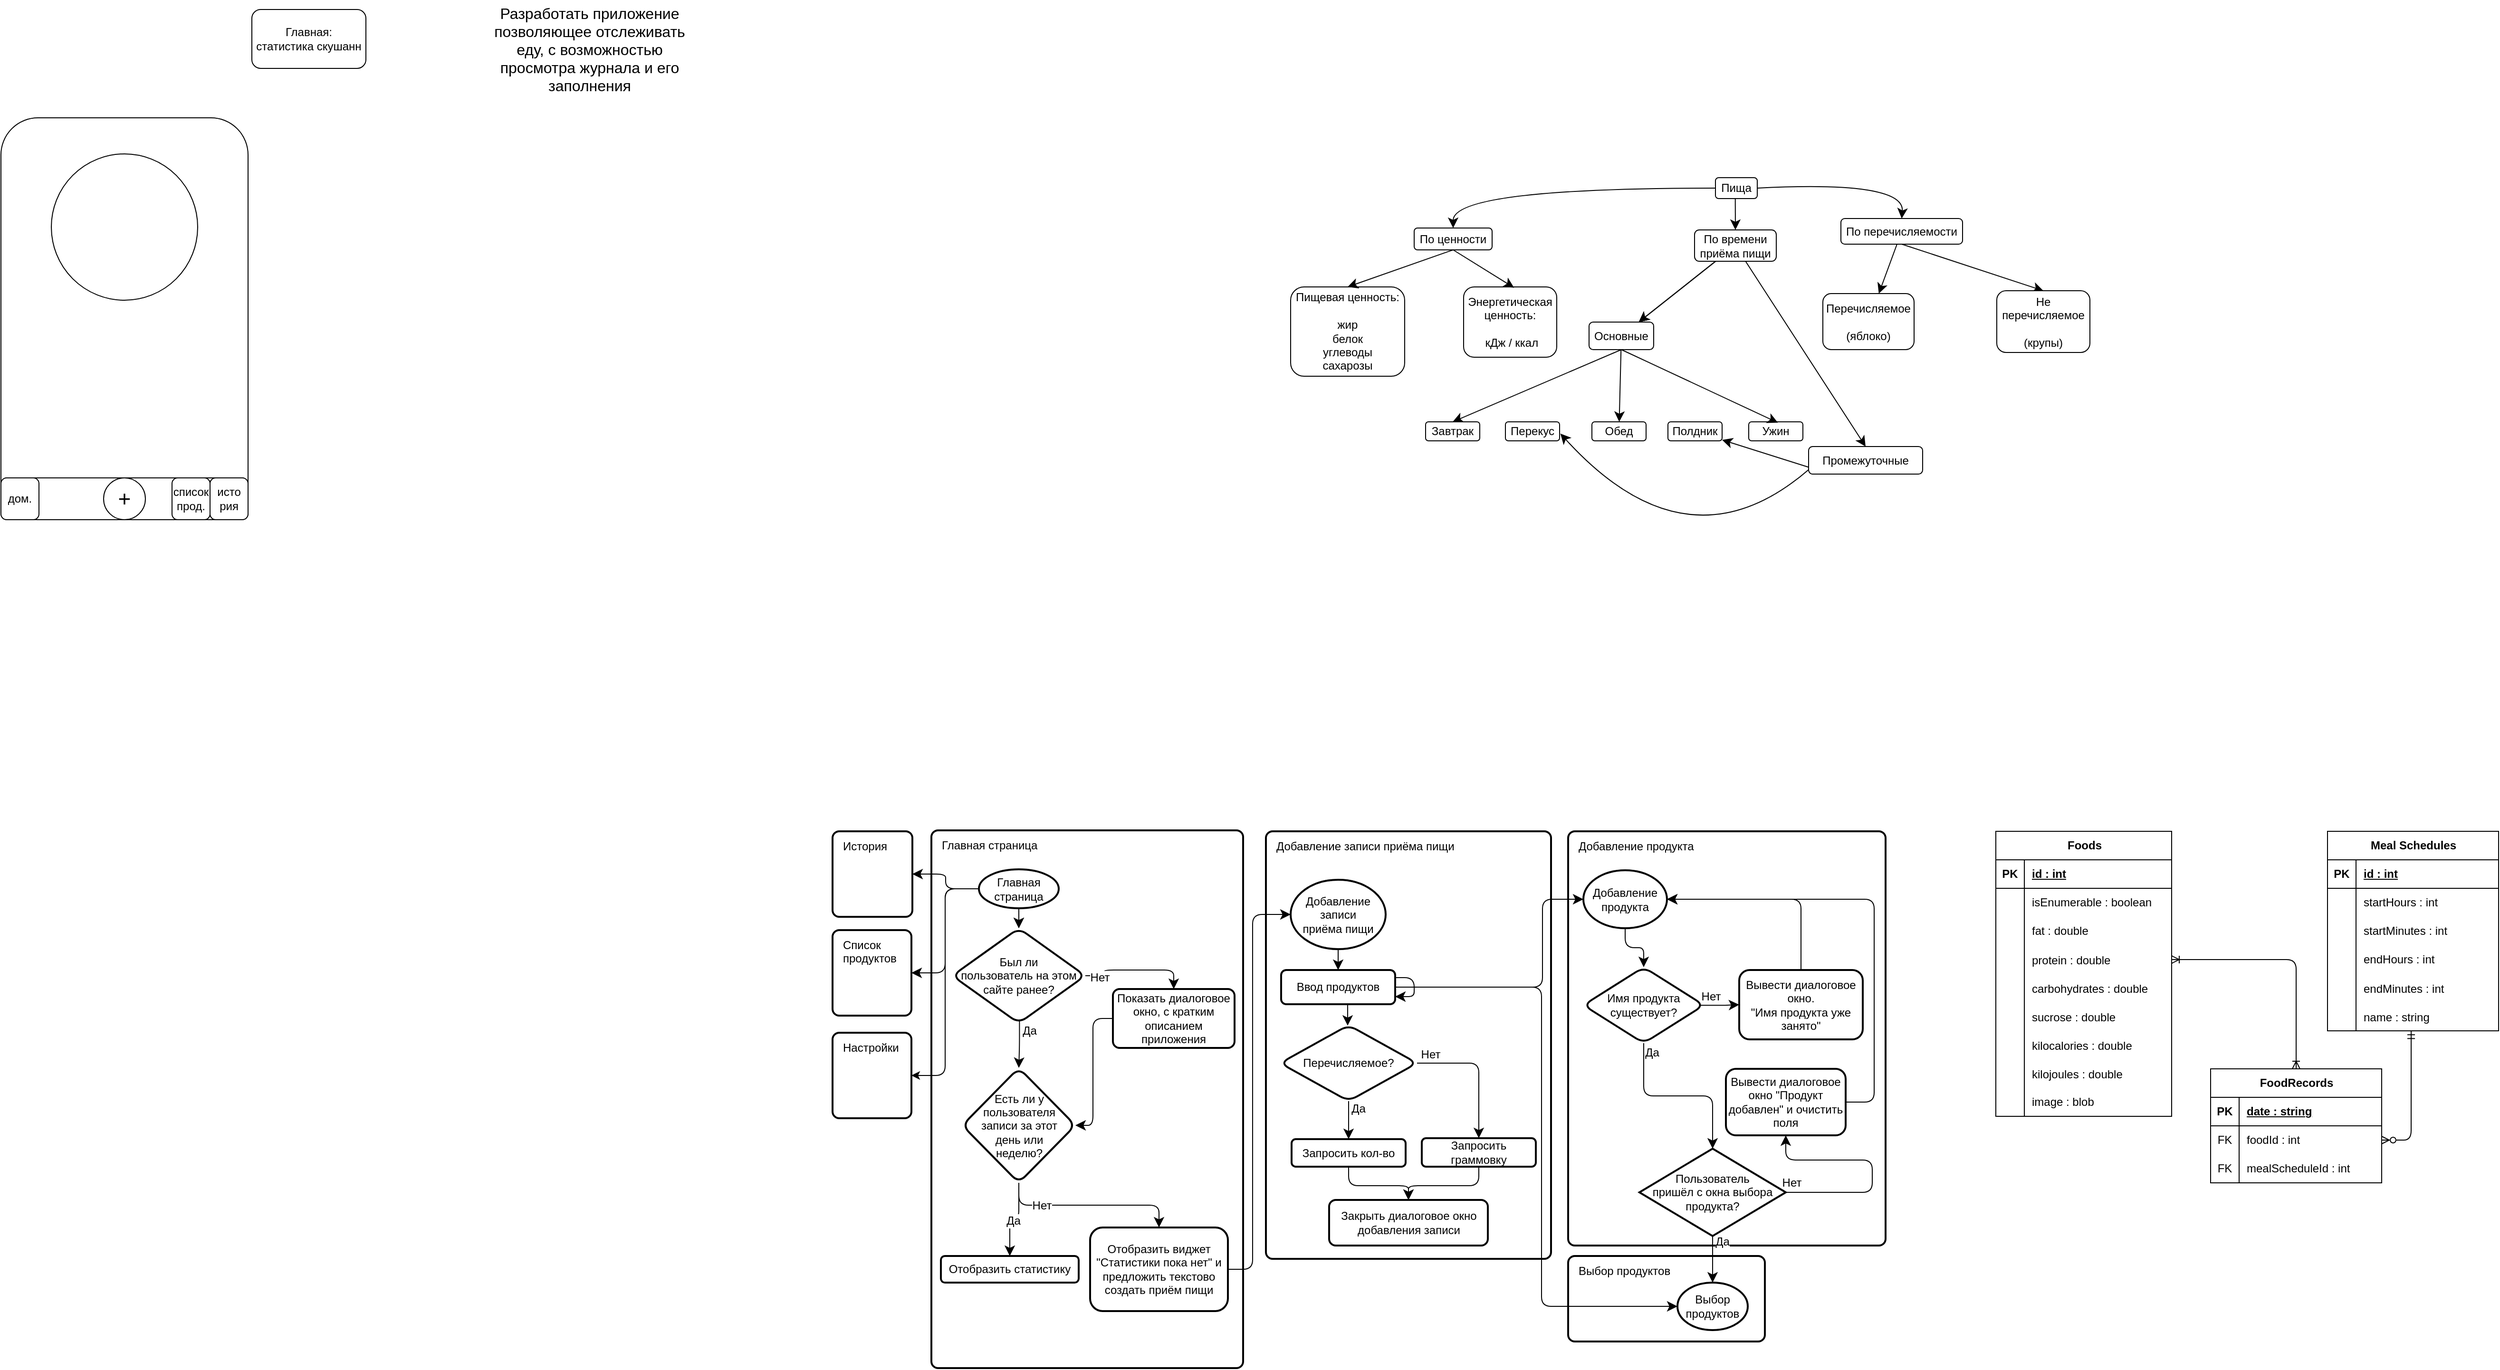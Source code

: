 <mxfile version="24.5.1" type="device">
  <diagram name="Page-1" id="PgZtx9AHH7VqVJ4ii6J1">
    <mxGraphModel dx="3247" dy="1354" grid="0" gridSize="10" guides="1" tooltips="1" connect="1" arrows="1" fold="1" page="0" pageScale="1" pageWidth="850" pageHeight="1100" math="0" shadow="0">
      <root>
        <mxCell id="0" />
        <mxCell id="1" parent="0" />
        <mxCell id="6uQcUVv21qF8iPBugZK0-111" value="Главная страница" style="rounded=1;whiteSpace=wrap;html=1;absoluteArcSize=1;arcSize=14;strokeWidth=2;align=left;verticalAlign=top;spacingTop=-7;spacing=11;" parent="1" vertex="1">
          <mxGeometry x="-366" y="821" width="328" height="566" as="geometry" />
        </mxCell>
        <mxCell id="6uQcUVv21qF8iPBugZK0-1" value="Главная:&lt;div&gt;статистика скушанн&lt;/div&gt;" style="rounded=1;whiteSpace=wrap;html=1;" parent="1" vertex="1">
          <mxGeometry x="-1081" y="-43" width="120" height="62" as="geometry" />
        </mxCell>
        <mxCell id="6uQcUVv21qF8iPBugZK0-2" value="Разработать приложение позволяющее отслеживать еду, с возможностью просмотра журнала и его заполнения" style="text;html=1;align=center;verticalAlign=middle;whiteSpace=wrap;rounded=1;fontSize=16;" parent="1" vertex="1">
          <mxGeometry x="-831" y="-53" width="211" height="104" as="geometry" />
        </mxCell>
        <mxCell id="6uQcUVv21qF8iPBugZK0-6" value="" style="rounded=1;whiteSpace=wrap;html=1;" parent="1" vertex="1">
          <mxGeometry x="-1345" y="71" width="260" height="423" as="geometry" />
        </mxCell>
        <mxCell id="6uQcUVv21qF8iPBugZK0-7" value="" style="ellipse;whiteSpace=wrap;html=1;aspect=fixed;rounded=1;" parent="1" vertex="1">
          <mxGeometry x="-1292" y="109" width="154" height="154" as="geometry" />
        </mxCell>
        <mxCell id="6uQcUVv21qF8iPBugZK0-9" value="" style="rounded=1;whiteSpace=wrap;html=1;" parent="1" vertex="1">
          <mxGeometry x="-1345" y="450" width="260" height="44" as="geometry" />
        </mxCell>
        <mxCell id="6uQcUVv21qF8iPBugZK0-10" value="исто&lt;div&gt;рия&lt;/div&gt;" style="rounded=1;whiteSpace=wrap;html=1;" parent="1" vertex="1">
          <mxGeometry x="-1125" y="450" width="40" height="44" as="geometry" />
        </mxCell>
        <mxCell id="6uQcUVv21qF8iPBugZK0-11" value="+" style="ellipse;whiteSpace=wrap;html=1;aspect=fixed;fontSize=23;rounded=1;" parent="1" vertex="1">
          <mxGeometry x="-1237" y="450" width="44" height="44" as="geometry" />
        </mxCell>
        <mxCell id="6uQcUVv21qF8iPBugZK0-12" value="дом." style="rounded=1;whiteSpace=wrap;html=1;" parent="1" vertex="1">
          <mxGeometry x="-1345" y="450" width="40" height="44" as="geometry" />
        </mxCell>
        <mxCell id="6uQcUVv21qF8iPBugZK0-13" value="список&lt;div&gt;прод.&lt;/div&gt;" style="rounded=1;whiteSpace=wrap;html=1;" parent="1" vertex="1">
          <mxGeometry x="-1165" y="450" width="40" height="44" as="geometry" />
        </mxCell>
        <mxCell id="6uQcUVv21qF8iPBugZK0-25" value="&lt;font style=&quot;font-size: 12px;&quot;&gt;Пищевая ценность:&lt;/font&gt;&lt;div&gt;&lt;font style=&quot;font-size: 12px;&quot;&gt;&lt;br&gt;&lt;/font&gt;&lt;div style=&quot;&quot;&gt;&lt;font style=&quot;font-size: 12px;&quot;&gt;жир&lt;/font&gt;&lt;/div&gt;&lt;div style=&quot;&quot;&gt;&lt;font style=&quot;font-size: 12px;&quot;&gt;белок&lt;/font&gt;&lt;/div&gt;&lt;div style=&quot;&quot;&gt;&lt;font style=&quot;font-size: 12px;&quot;&gt;углеводы&lt;/font&gt;&lt;/div&gt;&lt;div style=&quot;&quot;&gt;&lt;font style=&quot;font-size: 12px;&quot;&gt;сахарозы&lt;/font&gt;&lt;/div&gt;&lt;/div&gt;" style="rounded=1;whiteSpace=wrap;html=1;" parent="1" vertex="1">
          <mxGeometry x="12" y="249" width="120" height="94" as="geometry" />
        </mxCell>
        <mxCell id="6uQcUVv21qF8iPBugZK0-26" value="&lt;font style=&quot;font-size: 12px;&quot;&gt;Энергетическая ценность:&lt;/font&gt;&lt;div&gt;&lt;font style=&quot;font-size: 12px;&quot;&gt;&lt;br&gt;&lt;/font&gt;&lt;div style=&quot;&quot;&gt;&lt;font style=&quot;font-size: 12px;&quot;&gt;&amp;nbsp;кДж / ккал&lt;/font&gt;&lt;/div&gt;&lt;/div&gt;" style="rounded=1;whiteSpace=wrap;html=1;" parent="1" vertex="1">
          <mxGeometry x="194" y="249" width="98" height="74" as="geometry" />
        </mxCell>
        <mxCell id="6uQcUVv21qF8iPBugZK0-28" style="edgeStyle=none;curved=1;rounded=1;orthogonalLoop=1;jettySize=auto;html=1;exitX=0.5;exitY=1;exitDx=0;exitDy=0;entryX=0.5;entryY=0;entryDx=0;entryDy=0;fontSize=12;startSize=8;endSize=8;" parent="1" source="6uQcUVv21qF8iPBugZK0-27" target="6uQcUVv21qF8iPBugZK0-25" edge="1">
          <mxGeometry relative="1" as="geometry" />
        </mxCell>
        <mxCell id="6uQcUVv21qF8iPBugZK0-27" value="По ценности" style="rounded=1;whiteSpace=wrap;html=1;" parent="1" vertex="1">
          <mxGeometry x="142" y="187" width="82" height="23" as="geometry" />
        </mxCell>
        <mxCell id="6uQcUVv21qF8iPBugZK0-29" style="edgeStyle=none;curved=1;rounded=1;orthogonalLoop=1;jettySize=auto;html=1;exitX=0.5;exitY=1;exitDx=0;exitDy=0;entryX=0.542;entryY=0.012;entryDx=0;entryDy=0;entryPerimeter=0;fontSize=12;startSize=8;endSize=8;" parent="1" source="6uQcUVv21qF8iPBugZK0-27" target="6uQcUVv21qF8iPBugZK0-26" edge="1">
          <mxGeometry relative="1" as="geometry" />
        </mxCell>
        <mxCell id="6uQcUVv21qF8iPBugZK0-31" style="edgeStyle=none;curved=1;rounded=1;orthogonalLoop=1;jettySize=auto;html=1;exitX=0;exitY=0.5;exitDx=0;exitDy=0;entryX=0.5;entryY=0;entryDx=0;entryDy=0;fontSize=12;startSize=8;endSize=8;" parent="1" source="6uQcUVv21qF8iPBugZK0-30" target="6uQcUVv21qF8iPBugZK0-27" edge="1">
          <mxGeometry relative="1" as="geometry">
            <Array as="points">
              <mxPoint x="183" y="145" />
            </Array>
          </mxGeometry>
        </mxCell>
        <mxCell id="6uQcUVv21qF8iPBugZK0-34" style="edgeStyle=none;curved=1;rounded=1;orthogonalLoop=1;jettySize=auto;html=1;exitX=0.474;exitY=0.967;exitDx=0;exitDy=0;entryX=0.5;entryY=0;entryDx=0;entryDy=0;fontSize=12;startSize=8;endSize=8;exitPerimeter=0;" parent="1" source="6uQcUVv21qF8iPBugZK0-30" target="6uQcUVv21qF8iPBugZK0-33" edge="1">
          <mxGeometry relative="1" as="geometry" />
        </mxCell>
        <mxCell id="6uQcUVv21qF8iPBugZK0-68" style="edgeStyle=none;curved=1;rounded=1;orthogonalLoop=1;jettySize=auto;html=1;exitX=1;exitY=0.5;exitDx=0;exitDy=0;fontSize=12;startSize=8;endSize=8;entryX=0.5;entryY=0;entryDx=0;entryDy=0;" parent="1" source="6uQcUVv21qF8iPBugZK0-30" target="6uQcUVv21qF8iPBugZK0-69" edge="1">
          <mxGeometry relative="1" as="geometry">
            <mxPoint x="821" y="215" as="targetPoint" />
            <Array as="points">
              <mxPoint x="658" y="137" />
            </Array>
          </mxGeometry>
        </mxCell>
        <mxCell id="6uQcUVv21qF8iPBugZK0-30" value="Пища" style="rounded=1;whiteSpace=wrap;html=1;" parent="1" vertex="1">
          <mxGeometry x="459" y="134" width="44" height="22" as="geometry" />
        </mxCell>
        <mxCell id="6uQcUVv21qF8iPBugZK0-45" value="" style="edgeStyle=none;curved=1;rounded=1;orthogonalLoop=1;jettySize=auto;html=1;fontSize=12;startSize=8;endSize=8;" parent="1" source="6uQcUVv21qF8iPBugZK0-33" target="6uQcUVv21qF8iPBugZK0-44" edge="1">
          <mxGeometry relative="1" as="geometry" />
        </mxCell>
        <mxCell id="6uQcUVv21qF8iPBugZK0-46" value="" style="edgeStyle=none;curved=1;rounded=1;orthogonalLoop=1;jettySize=auto;html=1;fontSize=12;startSize=8;endSize=8;" parent="1" source="6uQcUVv21qF8iPBugZK0-33" target="6uQcUVv21qF8iPBugZK0-44" edge="1">
          <mxGeometry relative="1" as="geometry" />
        </mxCell>
        <mxCell id="6uQcUVv21qF8iPBugZK0-47" value="" style="edgeStyle=none;curved=1;rounded=1;orthogonalLoop=1;jettySize=auto;html=1;fontSize=12;startSize=8;endSize=8;" parent="1" source="6uQcUVv21qF8iPBugZK0-33" target="6uQcUVv21qF8iPBugZK0-44" edge="1">
          <mxGeometry relative="1" as="geometry" />
        </mxCell>
        <mxCell id="6uQcUVv21qF8iPBugZK0-49" value="" style="edgeStyle=none;curved=1;rounded=1;orthogonalLoop=1;jettySize=auto;html=1;fontSize=12;startSize=8;endSize=8;entryX=0.5;entryY=0;entryDx=0;entryDy=0;" parent="1" source="6uQcUVv21qF8iPBugZK0-33" target="6uQcUVv21qF8iPBugZK0-48" edge="1">
          <mxGeometry relative="1" as="geometry" />
        </mxCell>
        <mxCell id="6uQcUVv21qF8iPBugZK0-33" value="По времени приёма пищи" style="rounded=1;whiteSpace=wrap;html=1;" parent="1" vertex="1">
          <mxGeometry x="437" y="189" width="86" height="33" as="geometry" />
        </mxCell>
        <mxCell id="6uQcUVv21qF8iPBugZK0-53" style="edgeStyle=none;curved=1;rounded=1;orthogonalLoop=1;jettySize=auto;html=1;exitX=0.5;exitY=1;exitDx=0;exitDy=0;entryX=0.5;entryY=0;entryDx=0;entryDy=0;fontSize=12;startSize=8;endSize=8;" parent="1" source="6uQcUVv21qF8iPBugZK0-44" target="6uQcUVv21qF8iPBugZK0-50" edge="1">
          <mxGeometry relative="1" as="geometry" />
        </mxCell>
        <mxCell id="6uQcUVv21qF8iPBugZK0-54" style="edgeStyle=none;curved=1;rounded=1;orthogonalLoop=1;jettySize=auto;html=1;fontSize=12;startSize=8;endSize=8;" parent="1" source="6uQcUVv21qF8iPBugZK0-44" target="6uQcUVv21qF8iPBugZK0-51" edge="1">
          <mxGeometry relative="1" as="geometry" />
        </mxCell>
        <mxCell id="6uQcUVv21qF8iPBugZK0-44" value="Основные" style="rounded=1;whiteSpace=wrap;html=1;" parent="1" vertex="1">
          <mxGeometry x="326" y="286" width="68" height="29" as="geometry" />
        </mxCell>
        <mxCell id="6uQcUVv21qF8iPBugZK0-64" style="edgeStyle=none;curved=1;rounded=1;orthogonalLoop=1;jettySize=auto;html=1;exitX=0;exitY=0.75;exitDx=0;exitDy=0;fontSize=12;startSize=8;endSize=8;" parent="1" source="6uQcUVv21qF8iPBugZK0-48" target="6uQcUVv21qF8iPBugZK0-62" edge="1">
          <mxGeometry relative="1" as="geometry" />
        </mxCell>
        <mxCell id="6uQcUVv21qF8iPBugZK0-48" value="Промежуточные" style="rounded=1;whiteSpace=wrap;html=1;" parent="1" vertex="1">
          <mxGeometry x="557" y="417" width="120" height="29" as="geometry" />
        </mxCell>
        <mxCell id="6uQcUVv21qF8iPBugZK0-50" value="Завтрак" style="rounded=1;whiteSpace=wrap;html=1;" parent="1" vertex="1">
          <mxGeometry x="154" y="391" width="57" height="20" as="geometry" />
        </mxCell>
        <mxCell id="6uQcUVv21qF8iPBugZK0-51" value="Обед" style="rounded=1;whiteSpace=wrap;html=1;" parent="1" vertex="1">
          <mxGeometry x="329" y="391" width="57" height="20" as="geometry" />
        </mxCell>
        <mxCell id="6uQcUVv21qF8iPBugZK0-52" value="Ужин" style="rounded=1;whiteSpace=wrap;html=1;" parent="1" vertex="1">
          <mxGeometry x="494" y="391" width="57" height="20" as="geometry" />
        </mxCell>
        <mxCell id="6uQcUVv21qF8iPBugZK0-56" style="edgeStyle=none;curved=1;rounded=1;orthogonalLoop=1;jettySize=auto;html=1;exitX=0.5;exitY=1;exitDx=0;exitDy=0;entryX=0.538;entryY=0.045;entryDx=0;entryDy=0;entryPerimeter=0;fontSize=12;startSize=8;endSize=8;" parent="1" source="6uQcUVv21qF8iPBugZK0-44" target="6uQcUVv21qF8iPBugZK0-52" edge="1">
          <mxGeometry relative="1" as="geometry" />
        </mxCell>
        <mxCell id="6uQcUVv21qF8iPBugZK0-62" value="Полдник" style="rounded=1;whiteSpace=wrap;html=1;" parent="1" vertex="1">
          <mxGeometry x="409" y="391" width="57" height="20" as="geometry" />
        </mxCell>
        <mxCell id="6uQcUVv21qF8iPBugZK0-65" value="Перекус" style="rounded=1;whiteSpace=wrap;html=1;" parent="1" vertex="1">
          <mxGeometry x="238" y="391" width="57" height="20" as="geometry" />
        </mxCell>
        <mxCell id="6uQcUVv21qF8iPBugZK0-66" value="" style="endArrow=classic;html=1;rounded=1;fontSize=12;startSize=8;endSize=8;curved=1;exitX=-0.001;exitY=0.843;exitDx=0;exitDy=0;exitPerimeter=0;entryX=1.015;entryY=0.619;entryDx=0;entryDy=0;entryPerimeter=0;" parent="1" source="6uQcUVv21qF8iPBugZK0-48" target="6uQcUVv21qF8iPBugZK0-65" edge="1">
          <mxGeometry width="50" height="50" relative="1" as="geometry">
            <mxPoint x="517" y="759" as="sourcePoint" />
            <mxPoint x="567" y="709" as="targetPoint" />
            <Array as="points">
              <mxPoint x="430" y="551" />
            </Array>
          </mxGeometry>
        </mxCell>
        <mxCell id="6uQcUVv21qF8iPBugZK0-72" value="" style="edgeStyle=none;curved=1;rounded=1;orthogonalLoop=1;jettySize=auto;html=1;fontSize=12;startSize=8;endSize=8;" parent="1" source="6uQcUVv21qF8iPBugZK0-69" target="6uQcUVv21qF8iPBugZK0-71" edge="1">
          <mxGeometry relative="1" as="geometry" />
        </mxCell>
        <mxCell id="6uQcUVv21qF8iPBugZK0-74" style="edgeStyle=none;curved=1;rounded=1;orthogonalLoop=1;jettySize=auto;html=1;exitX=0.5;exitY=1;exitDx=0;exitDy=0;entryX=0.5;entryY=0;entryDx=0;entryDy=0;fontSize=12;startSize=8;endSize=8;" parent="1" source="6uQcUVv21qF8iPBugZK0-69" target="6uQcUVv21qF8iPBugZK0-73" edge="1">
          <mxGeometry relative="1" as="geometry" />
        </mxCell>
        <mxCell id="6uQcUVv21qF8iPBugZK0-69" value="По перечисляемости" style="rounded=1;whiteSpace=wrap;html=1;" parent="1" vertex="1">
          <mxGeometry x="591" y="177" width="128" height="27" as="geometry" />
        </mxCell>
        <mxCell id="6uQcUVv21qF8iPBugZK0-71" value="Перечисляемое&lt;br&gt;&lt;br&gt;(яблоко)" style="rounded=1;whiteSpace=wrap;html=1;" parent="1" vertex="1">
          <mxGeometry x="572" y="256" width="96" height="59" as="geometry" />
        </mxCell>
        <mxCell id="6uQcUVv21qF8iPBugZK0-73" value="Не перечисляемое&lt;br&gt;&lt;br&gt;(крупы)" style="rounded=1;whiteSpace=wrap;html=1;" parent="1" vertex="1">
          <mxGeometry x="755" y="253" width="98" height="65" as="geometry" />
        </mxCell>
        <mxCell id="6uQcUVv21qF8iPBugZK0-114" value="" style="edgeStyle=none;curved=1;rounded=1;orthogonalLoop=1;jettySize=auto;html=1;fontSize=12;startSize=8;endSize=8;" parent="1" source="6uQcUVv21qF8iPBugZK0-110" target="6uQcUVv21qF8iPBugZK0-113" edge="1">
          <mxGeometry relative="1" as="geometry" />
        </mxCell>
        <mxCell id="6uQcUVv21qF8iPBugZK0-115" value="" style="edgeStyle=none;curved=1;rounded=1;orthogonalLoop=1;jettySize=auto;html=1;fontSize=12;startSize=8;endSize=8;" parent="1" source="6uQcUVv21qF8iPBugZK0-110" target="6uQcUVv21qF8iPBugZK0-113" edge="1">
          <mxGeometry relative="1" as="geometry" />
        </mxCell>
        <mxCell id="6uQcUVv21qF8iPBugZK0-208" style="edgeStyle=orthogonalEdgeStyle;rounded=1;orthogonalLoop=1;jettySize=auto;html=1;strokeColor=default;align=center;verticalAlign=middle;fontFamily=Helvetica;fontSize=12;fontColor=default;labelBackgroundColor=default;startSize=8;endArrow=classic;endSize=8;" parent="1" source="6uQcUVv21qF8iPBugZK0-110" target="6uQcUVv21qF8iPBugZK0-207" edge="1">
          <mxGeometry relative="1" as="geometry" />
        </mxCell>
        <mxCell id="6uQcUVv21qF8iPBugZK0-209" style="edgeStyle=orthogonalEdgeStyle;rounded=1;orthogonalLoop=1;jettySize=auto;html=1;entryX=1;entryY=0.5;entryDx=0;entryDy=0;strokeColor=default;align=center;verticalAlign=middle;fontFamily=Helvetica;fontSize=12;fontColor=default;labelBackgroundColor=default;startSize=8;endArrow=classic;endSize=8;" parent="1" source="6uQcUVv21qF8iPBugZK0-110" target="6uQcUVv21qF8iPBugZK0-206" edge="1">
          <mxGeometry relative="1" as="geometry" />
        </mxCell>
        <mxCell id="gYlfex4-lGwqcM3bdDoX-84" style="edgeStyle=orthogonalEdgeStyle;rounded=1;orthogonalLoop=1;jettySize=auto;html=1;exitX=0;exitY=0.5;exitDx=0;exitDy=0;exitPerimeter=0;entryX=1;entryY=0.5;entryDx=0;entryDy=0;strokeColor=default;align=center;verticalAlign=middle;fontFamily=Helvetica;fontSize=11;fontColor=default;labelBackgroundColor=default;endArrow=classic;" edge="1" parent="1" source="6uQcUVv21qF8iPBugZK0-110" target="gYlfex4-lGwqcM3bdDoX-83">
          <mxGeometry relative="1" as="geometry" />
        </mxCell>
        <mxCell id="6uQcUVv21qF8iPBugZK0-110" value="Главная страница" style="strokeWidth=2;html=1;shape=mxgraph.flowchart.start_1;whiteSpace=wrap;rounded=1;" parent="1" vertex="1">
          <mxGeometry x="-316" y="862" width="84" height="41" as="geometry" />
        </mxCell>
        <mxCell id="6uQcUVv21qF8iPBugZK0-118" style="edgeStyle=orthogonalEdgeStyle;rounded=1;orthogonalLoop=1;jettySize=auto;html=1;fontSize=12;startSize=8;endSize=8;elbow=vertical;entryX=0.5;entryY=0;entryDx=0;entryDy=0;curved=0;" parent="1" source="6uQcUVv21qF8iPBugZK0-113" target="6uQcUVv21qF8iPBugZK0-117" edge="1">
          <mxGeometry relative="1" as="geometry" />
        </mxCell>
        <mxCell id="6uQcUVv21qF8iPBugZK0-120" value="Нет" style="edgeLabel;html=1;align=center;verticalAlign=middle;resizable=0;points=[];fontSize=12;rounded=1;" parent="6uQcUVv21qF8iPBugZK0-118" vertex="1" connectable="0">
          <mxGeometry x="-0.164" y="2" relative="1" as="geometry">
            <mxPoint x="-29" y="10" as="offset" />
          </mxGeometry>
        </mxCell>
        <mxCell id="6uQcUVv21qF8iPBugZK0-113" value="Был ли&lt;div&gt;пользователь на этом сайте ранее?&lt;/div&gt;" style="rhombus;whiteSpace=wrap;html=1;strokeWidth=2;rounded=1;" parent="1" vertex="1">
          <mxGeometry x="-344" y="924" width="140" height="100" as="geometry" />
        </mxCell>
        <mxCell id="6uQcUVv21qF8iPBugZK0-117" value="Показать диалоговое окно, с кратким описанием приложения" style="rounded=1;whiteSpace=wrap;html=1;absoluteArcSize=1;arcSize=14;strokeWidth=2;" parent="1" vertex="1">
          <mxGeometry x="-175" y="988" width="128" height="62" as="geometry" />
        </mxCell>
        <mxCell id="6uQcUVv21qF8iPBugZK0-122" style="edgeStyle=orthogonalEdgeStyle;rounded=1;orthogonalLoop=1;jettySize=auto;html=1;entryX=0.5;entryY=0;entryDx=0;entryDy=0;fontSize=12;startSize=8;endSize=8;curved=0;exitX=0.505;exitY=0.963;exitDx=0;exitDy=0;exitPerimeter=0;" parent="1" source="6uQcUVv21qF8iPBugZK0-113" target="6uQcUVv21qF8iPBugZK0-135" edge="1">
          <mxGeometry relative="1" as="geometry">
            <mxPoint x="-267.002" y="992.004" as="sourcePoint" />
            <mxPoint x="-263.51" y="1061.76" as="targetPoint" />
          </mxGeometry>
        </mxCell>
        <mxCell id="6uQcUVv21qF8iPBugZK0-123" value="Да" style="edgeLabel;html=1;align=center;verticalAlign=middle;resizable=0;points=[];fontSize=12;rounded=1;" parent="6uQcUVv21qF8iPBugZK0-122" vertex="1" connectable="0">
          <mxGeometry x="0.23" y="-2" relative="1" as="geometry">
            <mxPoint x="13" y="-19" as="offset" />
          </mxGeometry>
        </mxCell>
        <mxCell id="6uQcUVv21qF8iPBugZK0-129" style="edgeStyle=orthogonalEdgeStyle;rounded=1;orthogonalLoop=1;jettySize=auto;html=1;entryX=1;entryY=0.5;entryDx=0;entryDy=0;fontSize=12;startSize=8;endSize=8;" parent="1" source="6uQcUVv21qF8iPBugZK0-117" target="6uQcUVv21qF8iPBugZK0-135" edge="1">
          <mxGeometry relative="1" as="geometry">
            <Array as="points">
              <mxPoint x="-196" y="1019" />
              <mxPoint x="-196" y="1132" />
            </Array>
          </mxGeometry>
        </mxCell>
        <mxCell id="6uQcUVv21qF8iPBugZK0-138" style="edgeStyle=orthogonalEdgeStyle;rounded=1;orthogonalLoop=1;jettySize=auto;html=1;exitX=0.5;exitY=1;exitDx=0;exitDy=0;strokeColor=default;align=center;verticalAlign=middle;fontFamily=Helvetica;fontSize=12;fontColor=default;labelBackgroundColor=default;startSize=8;endArrow=classic;endSize=8;" parent="1" source="6uQcUVv21qF8iPBugZK0-135" target="6uQcUVv21qF8iPBugZK0-137" edge="1">
          <mxGeometry relative="1" as="geometry" />
        </mxCell>
        <mxCell id="6uQcUVv21qF8iPBugZK0-141" value="Нет" style="edgeLabel;html=1;align=center;verticalAlign=middle;resizable=0;points=[];fontSize=12;rounded=1;strokeColor=default;strokeWidth=2;fontFamily=Helvetica;fontColor=default;fillColor=default;" parent="6uQcUVv21qF8iPBugZK0-138" vertex="1" connectable="0">
          <mxGeometry x="-0.539" relative="1" as="geometry">
            <mxPoint x="2" as="offset" />
          </mxGeometry>
        </mxCell>
        <mxCell id="6uQcUVv21qF8iPBugZK0-140" style="edgeStyle=orthogonalEdgeStyle;rounded=1;orthogonalLoop=1;jettySize=auto;html=1;entryX=0.5;entryY=0;entryDx=0;entryDy=0;strokeColor=default;align=center;verticalAlign=middle;fontFamily=Helvetica;fontSize=12;fontColor=default;labelBackgroundColor=default;startSize=8;endArrow=classic;endSize=8;" parent="1" source="6uQcUVv21qF8iPBugZK0-135" target="6uQcUVv21qF8iPBugZK0-139" edge="1">
          <mxGeometry relative="1" as="geometry" />
        </mxCell>
        <mxCell id="6uQcUVv21qF8iPBugZK0-142" value="Да" style="edgeLabel;html=1;align=center;verticalAlign=middle;resizable=0;points=[];fontSize=12;rounded=1;strokeColor=default;strokeWidth=2;fontFamily=Helvetica;fontColor=default;fillColor=default;" parent="6uQcUVv21qF8iPBugZK0-140" vertex="1" connectable="0">
          <mxGeometry x="0.046" y="1" relative="1" as="geometry">
            <mxPoint as="offset" />
          </mxGeometry>
        </mxCell>
        <mxCell id="6uQcUVv21qF8iPBugZK0-135" value="Есть ли у&lt;div&gt;пользователя&lt;/div&gt;&lt;div&gt;записи&amp;nbsp;&lt;span style=&quot;background-color: initial;&quot;&gt;за этот&lt;/span&gt;&lt;/div&gt;&lt;div&gt;&lt;span style=&quot;background-color: initial;&quot;&gt;день&amp;nbsp;&lt;/span&gt;&lt;span style=&quot;background-color: initial;&quot;&gt;или&lt;/span&gt;&lt;/div&gt;&lt;div&gt;&lt;span style=&quot;background-color: initial;&quot;&gt;неделю?&lt;/span&gt;&lt;/div&gt;" style="rhombus;whiteSpace=wrap;html=1;strokeWidth=2;rounded=1;" parent="1" vertex="1">
          <mxGeometry x="-333.5" y="1071" width="119" height="121" as="geometry" />
        </mxCell>
        <mxCell id="6uQcUVv21qF8iPBugZK0-137" value="Отобразить виджет&lt;br&gt;&quot;Статистики пока нет&quot; и предложить текстово создать приём пищи" style="rounded=1;whiteSpace=wrap;html=1;strokeColor=default;strokeWidth=2;align=center;verticalAlign=middle;fontFamily=Helvetica;fontSize=12;fontColor=default;fillColor=default;" parent="1" vertex="1">
          <mxGeometry x="-199" y="1239" width="145" height="88" as="geometry" />
        </mxCell>
        <mxCell id="6uQcUVv21qF8iPBugZK0-139" value="Отобразить статистику" style="rounded=1;whiteSpace=wrap;html=1;strokeColor=default;strokeWidth=2;align=center;verticalAlign=middle;fontFamily=Helvetica;fontSize=12;fontColor=default;fillColor=default;" parent="1" vertex="1">
          <mxGeometry x="-356" y="1269" width="145" height="28" as="geometry" />
        </mxCell>
        <mxCell id="6uQcUVv21qF8iPBugZK0-143" value="Добавление записи приёма пищи" style="rounded=1;whiteSpace=wrap;html=1;absoluteArcSize=1;arcSize=14;strokeWidth=2;strokeColor=default;align=left;verticalAlign=top;fontFamily=Helvetica;fontSize=12;fontColor=default;fillColor=default;spacingTop=-7;spacing=11;" parent="1" vertex="1">
          <mxGeometry x="-14" y="822" width="300" height="450" as="geometry" />
        </mxCell>
        <mxCell id="6uQcUVv21qF8iPBugZK0-151" value="" style="edgeStyle=orthogonalEdgeStyle;rounded=1;orthogonalLoop=1;jettySize=auto;html=1;strokeColor=default;align=center;verticalAlign=middle;fontFamily=Helvetica;fontSize=12;fontColor=default;labelBackgroundColor=default;startSize=8;endArrow=classic;endSize=8;" parent="1" source="6uQcUVv21qF8iPBugZK0-145" target="6uQcUVv21qF8iPBugZK0-150" edge="1">
          <mxGeometry relative="1" as="geometry" />
        </mxCell>
        <mxCell id="6uQcUVv21qF8iPBugZK0-145" value="Добавление записи&lt;div&gt;приёма пищи&lt;/div&gt;" style="strokeWidth=2;html=1;shape=mxgraph.flowchart.start_1;whiteSpace=wrap;rounded=1;strokeColor=default;align=center;verticalAlign=middle;fontFamily=Helvetica;fontSize=12;fontColor=default;fillColor=default;" parent="1" vertex="1">
          <mxGeometry x="12" y="873" width="100" height="73" as="geometry" />
        </mxCell>
        <mxCell id="6uQcUVv21qF8iPBugZK0-146" style="edgeStyle=orthogonalEdgeStyle;rounded=1;orthogonalLoop=1;jettySize=auto;html=1;exitX=1;exitY=0.5;exitDx=0;exitDy=0;entryX=0;entryY=0.5;entryDx=0;entryDy=0;entryPerimeter=0;strokeColor=default;align=center;verticalAlign=middle;fontFamily=Helvetica;fontSize=12;fontColor=default;labelBackgroundColor=default;startSize=8;endArrow=classic;endSize=8;" parent="1" source="6uQcUVv21qF8iPBugZK0-137" target="6uQcUVv21qF8iPBugZK0-145" edge="1">
          <mxGeometry relative="1" as="geometry">
            <Array as="points">
              <mxPoint x="-28" y="1283" />
              <mxPoint x="-28" y="910" />
            </Array>
          </mxGeometry>
        </mxCell>
        <mxCell id="6uQcUVv21qF8iPBugZK0-176" value="" style="edgeStyle=orthogonalEdgeStyle;rounded=1;orthogonalLoop=1;jettySize=auto;html=1;strokeColor=default;align=center;verticalAlign=middle;fontFamily=Helvetica;fontSize=12;fontColor=default;labelBackgroundColor=default;startSize=8;endArrow=classic;endSize=8;" parent="1" source="6uQcUVv21qF8iPBugZK0-150" target="6uQcUVv21qF8iPBugZK0-175" edge="1">
          <mxGeometry relative="1" as="geometry">
            <Array as="points">
              <mxPoint x="72" y="1010" />
              <mxPoint x="72" y="1010" />
            </Array>
          </mxGeometry>
        </mxCell>
        <mxCell id="6uQcUVv21qF8iPBugZK0-150" value="Ввод продуктов" style="whiteSpace=wrap;html=1;strokeWidth=2;rounded=1;" parent="1" vertex="1">
          <mxGeometry x="2" y="968" width="120" height="36" as="geometry" />
        </mxCell>
        <mxCell id="6uQcUVv21qF8iPBugZK0-157" value="Добавление продукта" style="rounded=1;whiteSpace=wrap;html=1;absoluteArcSize=1;arcSize=14;strokeWidth=2;strokeColor=default;align=left;verticalAlign=top;fontFamily=Helvetica;fontSize=12;fontColor=default;fillColor=default;spacingTop=-7;spacing=11;" parent="1" vertex="1">
          <mxGeometry x="304" y="822" width="334" height="436" as="geometry" />
        </mxCell>
        <mxCell id="6uQcUVv21qF8iPBugZK0-162" value="" style="edgeStyle=orthogonalEdgeStyle;rounded=1;orthogonalLoop=1;jettySize=auto;html=1;strokeColor=default;align=center;verticalAlign=middle;fontFamily=Helvetica;fontSize=12;fontColor=default;labelBackgroundColor=default;startSize=8;endArrow=classic;endSize=8;" parent="1" source="6uQcUVv21qF8iPBugZK0-159" target="6uQcUVv21qF8iPBugZK0-161" edge="1">
          <mxGeometry relative="1" as="geometry" />
        </mxCell>
        <mxCell id="6uQcUVv21qF8iPBugZK0-159" value="Добавление&lt;div&gt;продукта&lt;/div&gt;" style="strokeWidth=2;html=1;shape=mxgraph.flowchart.start_1;whiteSpace=wrap;rounded=1;strokeColor=default;align=center;verticalAlign=middle;fontFamily=Helvetica;fontSize=12;fontColor=default;fillColor=default;" parent="1" vertex="1">
          <mxGeometry x="320" y="863" width="88" height="61" as="geometry" />
        </mxCell>
        <mxCell id="6uQcUVv21qF8iPBugZK0-160" style="edgeStyle=orthogonalEdgeStyle;rounded=1;orthogonalLoop=1;jettySize=auto;html=1;entryX=0;entryY=0.5;entryDx=0;entryDy=0;entryPerimeter=0;strokeColor=default;align=center;verticalAlign=middle;fontFamily=Helvetica;fontSize=12;fontColor=default;labelBackgroundColor=default;startSize=8;endArrow=classic;endSize=8;jumpStyle=none;" parent="1" source="6uQcUVv21qF8iPBugZK0-150" target="6uQcUVv21qF8iPBugZK0-159" edge="1">
          <mxGeometry relative="1" as="geometry">
            <Array as="points">
              <mxPoint x="277" y="986" />
              <mxPoint x="277" y="894" />
            </Array>
          </mxGeometry>
        </mxCell>
        <mxCell id="6uQcUVv21qF8iPBugZK0-164" value="" style="edgeStyle=orthogonalEdgeStyle;rounded=1;orthogonalLoop=1;jettySize=auto;html=1;strokeColor=default;align=center;verticalAlign=middle;fontFamily=Helvetica;fontSize=12;fontColor=default;labelBackgroundColor=default;startSize=8;endArrow=classic;endSize=8;entryX=0.5;entryY=0;entryDx=0;entryDy=0;entryPerimeter=0;" parent="1" source="6uQcUVv21qF8iPBugZK0-161" target="6uQcUVv21qF8iPBugZK0-194" edge="1">
          <mxGeometry relative="1" as="geometry">
            <mxPoint x="383.5" y="1090" as="targetPoint" />
          </mxGeometry>
        </mxCell>
        <mxCell id="6uQcUVv21qF8iPBugZK0-165" value="Да" style="edgeLabel;html=1;align=center;verticalAlign=middle;resizable=0;points=[];fontSize=12;rounded=1;strokeColor=default;strokeWidth=2;fontFamily=Helvetica;fontColor=default;fillColor=default;" parent="6uQcUVv21qF8iPBugZK0-164" vertex="1" connectable="0">
          <mxGeometry x="-0.65" relative="1" as="geometry">
            <mxPoint x="8" y="-22" as="offset" />
          </mxGeometry>
        </mxCell>
        <mxCell id="6uQcUVv21qF8iPBugZK0-169" value="" style="edgeStyle=orthogonalEdgeStyle;rounded=1;orthogonalLoop=1;jettySize=auto;html=1;strokeColor=default;align=center;verticalAlign=middle;fontFamily=Helvetica;fontSize=12;fontColor=default;labelBackgroundColor=default;startSize=8;endArrow=classic;endSize=8;exitX=0.964;exitY=0.501;exitDx=0;exitDy=0;exitPerimeter=0;" parent="1" source="6uQcUVv21qF8iPBugZK0-161" target="6uQcUVv21qF8iPBugZK0-166" edge="1">
          <mxGeometry relative="1" as="geometry" />
        </mxCell>
        <mxCell id="6uQcUVv21qF8iPBugZK0-170" value="Нет" style="edgeLabel;html=1;align=center;verticalAlign=middle;resizable=0;points=[];fontSize=12;rounded=1;strokeColor=default;strokeWidth=2;fontFamily=Helvetica;fontColor=default;fillColor=default;" parent="6uQcUVv21qF8iPBugZK0-169" vertex="1" connectable="0">
          <mxGeometry x="-0.686" y="1" relative="1" as="geometry">
            <mxPoint x="5" y="-8" as="offset" />
          </mxGeometry>
        </mxCell>
        <mxCell id="6uQcUVv21qF8iPBugZK0-161" value="Имя продукта существует?" style="rhombus;whiteSpace=wrap;html=1;strokeWidth=2;rounded=1;" parent="1" vertex="1">
          <mxGeometry x="320" y="965" width="127" height="80" as="geometry" />
        </mxCell>
        <mxCell id="6uQcUVv21qF8iPBugZK0-166" value="Вывести диалоговое окно.&lt;div&gt;&quot;Имя продукта уже занято&quot;&lt;/div&gt;" style="whiteSpace=wrap;html=1;strokeWidth=2;rounded=1;" parent="1" vertex="1">
          <mxGeometry x="484" y="968" width="130" height="73" as="geometry" />
        </mxCell>
        <mxCell id="6uQcUVv21qF8iPBugZK0-171" style="edgeStyle=orthogonalEdgeStyle;rounded=1;orthogonalLoop=1;jettySize=auto;html=1;entryX=0.5;entryY=1;entryDx=0;entryDy=0;strokeColor=default;align=center;verticalAlign=middle;fontFamily=Helvetica;fontSize=12;fontColor=default;labelBackgroundColor=default;startSize=8;endArrow=classic;endSize=8;exitX=1;exitY=0.5;exitDx=0;exitDy=0;exitPerimeter=0;" parent="1" source="6uQcUVv21qF8iPBugZK0-194" target="6uQcUVv21qF8iPBugZK0-197" edge="1">
          <mxGeometry relative="1" as="geometry">
            <Array as="points">
              <mxPoint x="624" y="1202" />
              <mxPoint x="624" y="1168" />
              <mxPoint x="533" y="1168" />
            </Array>
          </mxGeometry>
        </mxCell>
        <mxCell id="6uQcUVv21qF8iPBugZK0-196" value="Нет" style="edgeLabel;html=1;align=center;verticalAlign=middle;resizable=0;points=[];fontSize=12;rounded=1;strokeColor=default;strokeWidth=2;fontFamily=Helvetica;fontColor=default;fillColor=default;" parent="6uQcUVv21qF8iPBugZK0-171" vertex="1" connectable="0">
          <mxGeometry x="-0.933" relative="1" as="geometry">
            <mxPoint x="-2" y="-10" as="offset" />
          </mxGeometry>
        </mxCell>
        <mxCell id="6uQcUVv21qF8iPBugZK0-172" style="edgeStyle=orthogonalEdgeStyle;rounded=1;orthogonalLoop=1;jettySize=auto;html=1;entryX=1;entryY=0.5;entryDx=0;entryDy=0;entryPerimeter=0;strokeColor=default;align=center;verticalAlign=middle;fontFamily=Helvetica;fontSize=12;fontColor=default;labelBackgroundColor=default;startSize=8;endArrow=classic;endSize=8;" parent="1" source="6uQcUVv21qF8iPBugZK0-166" target="6uQcUVv21qF8iPBugZK0-159" edge="1">
          <mxGeometry relative="1" as="geometry">
            <Array as="points">
              <mxPoint x="549" y="894" />
            </Array>
          </mxGeometry>
        </mxCell>
        <mxCell id="6uQcUVv21qF8iPBugZK0-178" value="" style="edgeStyle=orthogonalEdgeStyle;rounded=1;orthogonalLoop=1;jettySize=auto;html=1;strokeColor=default;align=center;verticalAlign=middle;fontFamily=Helvetica;fontSize=12;fontColor=default;labelBackgroundColor=default;startSize=8;endArrow=classic;endSize=8;" parent="1" source="6uQcUVv21qF8iPBugZK0-175" target="6uQcUVv21qF8iPBugZK0-177" edge="1">
          <mxGeometry relative="1" as="geometry" />
        </mxCell>
        <mxCell id="6uQcUVv21qF8iPBugZK0-179" value="Да" style="edgeLabel;html=1;align=center;verticalAlign=middle;resizable=0;points=[];fontSize=12;rounded=1;strokeColor=default;strokeWidth=2;fontFamily=Helvetica;fontColor=default;fillColor=default;" parent="6uQcUVv21qF8iPBugZK0-178" vertex="1" connectable="0">
          <mxGeometry x="-0.583" relative="1" as="geometry">
            <mxPoint x="10" y="-1" as="offset" />
          </mxGeometry>
        </mxCell>
        <mxCell id="6uQcUVv21qF8iPBugZK0-183" value="" style="edgeStyle=orthogonalEdgeStyle;rounded=1;orthogonalLoop=1;jettySize=auto;html=1;strokeColor=default;align=center;verticalAlign=middle;fontFamily=Helvetica;fontSize=12;fontColor=default;labelBackgroundColor=default;startSize=8;endArrow=classic;endSize=8;" parent="1" source="6uQcUVv21qF8iPBugZK0-175" target="6uQcUVv21qF8iPBugZK0-182" edge="1">
          <mxGeometry relative="1" as="geometry" />
        </mxCell>
        <mxCell id="6uQcUVv21qF8iPBugZK0-184" value="Нет" style="edgeLabel;html=1;align=center;verticalAlign=middle;resizable=0;points=[];fontSize=12;rounded=1;strokeColor=default;strokeWidth=2;fontFamily=Helvetica;fontColor=default;fillColor=default;" parent="6uQcUVv21qF8iPBugZK0-183" vertex="1" connectable="0">
          <mxGeometry x="-0.805" y="-1" relative="1" as="geometry">
            <mxPoint y="-10" as="offset" />
          </mxGeometry>
        </mxCell>
        <mxCell id="6uQcUVv21qF8iPBugZK0-175" value="Перечисляемое?" style="rhombus;whiteSpace=wrap;html=1;strokeWidth=2;rounded=1;" parent="1" vertex="1">
          <mxGeometry x="1" y="1026" width="144" height="80" as="geometry" />
        </mxCell>
        <mxCell id="6uQcUVv21qF8iPBugZK0-190" style="edgeStyle=orthogonalEdgeStyle;rounded=1;orthogonalLoop=1;jettySize=auto;html=1;exitX=0.5;exitY=1;exitDx=0;exitDy=0;entryX=0.5;entryY=0;entryDx=0;entryDy=0;strokeColor=default;align=center;verticalAlign=middle;fontFamily=Helvetica;fontSize=12;fontColor=default;labelBackgroundColor=default;startSize=8;endArrow=classic;endSize=8;" parent="1" source="6uQcUVv21qF8iPBugZK0-177" target="6uQcUVv21qF8iPBugZK0-187" edge="1">
          <mxGeometry relative="1" as="geometry" />
        </mxCell>
        <mxCell id="6uQcUVv21qF8iPBugZK0-177" value="Запросить кол-во" style="whiteSpace=wrap;html=1;strokeWidth=2;rounded=1;" parent="1" vertex="1">
          <mxGeometry x="13" y="1146" width="120" height="29" as="geometry" />
        </mxCell>
        <mxCell id="6uQcUVv21qF8iPBugZK0-188" style="edgeStyle=orthogonalEdgeStyle;rounded=1;orthogonalLoop=1;jettySize=auto;html=1;exitX=0.5;exitY=1;exitDx=0;exitDy=0;entryX=0.5;entryY=0;entryDx=0;entryDy=0;strokeColor=default;align=center;verticalAlign=middle;fontFamily=Helvetica;fontSize=12;fontColor=default;labelBackgroundColor=default;startSize=8;endArrow=classic;endSize=8;" parent="1" source="6uQcUVv21qF8iPBugZK0-182" target="6uQcUVv21qF8iPBugZK0-187" edge="1">
          <mxGeometry relative="1" as="geometry" />
        </mxCell>
        <mxCell id="6uQcUVv21qF8iPBugZK0-182" value="Запросить граммовку" style="whiteSpace=wrap;html=1;strokeWidth=2;rounded=1;" parent="1" vertex="1">
          <mxGeometry x="150" y="1145" width="120" height="30" as="geometry" />
        </mxCell>
        <mxCell id="6uQcUVv21qF8iPBugZK0-186" style="edgeStyle=orthogonalEdgeStyle;rounded=1;orthogonalLoop=1;jettySize=auto;html=1;strokeColor=default;align=center;verticalAlign=middle;fontFamily=Helvetica;fontSize=12;fontColor=default;labelBackgroundColor=default;startSize=8;endArrow=classic;endSize=8;" parent="1" source="6uQcUVv21qF8iPBugZK0-150" target="6uQcUVv21qF8iPBugZK0-150" edge="1">
          <mxGeometry relative="1" as="geometry" />
        </mxCell>
        <mxCell id="6uQcUVv21qF8iPBugZK0-187" value="Закрыть диалоговое окно добавления записи" style="rounded=1;whiteSpace=wrap;html=1;absoluteArcSize=1;arcSize=14;strokeWidth=2;strokeColor=default;align=center;verticalAlign=middle;fontFamily=Helvetica;fontSize=12;fontColor=default;fillColor=default;" parent="1" vertex="1">
          <mxGeometry x="52.5" y="1210" width="167" height="48" as="geometry" />
        </mxCell>
        <mxCell id="6uQcUVv21qF8iPBugZK0-193" value="Выбор продуктов" style="rounded=1;whiteSpace=wrap;html=1;absoluteArcSize=1;arcSize=14;strokeWidth=2;strokeColor=default;align=left;verticalAlign=top;fontFamily=Helvetica;fontSize=12;fontColor=default;fillColor=default;spacingTop=-7;spacing=11;" parent="1" vertex="1">
          <mxGeometry x="304" y="1269" width="207" height="90" as="geometry" />
        </mxCell>
        <mxCell id="6uQcUVv21qF8iPBugZK0-194" value="Пользователь&lt;div&gt;пришёл&amp;nbsp;&lt;span style=&quot;background-color: initial;&quot;&gt;с окна&amp;nbsp;&lt;/span&gt;&lt;span style=&quot;background-color: initial;&quot;&gt;выбора&lt;/span&gt;&lt;/div&gt;&lt;div&gt;&lt;span style=&quot;background-color: initial;&quot;&gt;продукта&lt;/span&gt;&lt;span style=&quot;background-color: initial;&quot;&gt;?&lt;/span&gt;&lt;/div&gt;" style="strokeWidth=2;html=1;shape=mxgraph.flowchart.decision;whiteSpace=wrap;rounded=1;strokeColor=default;align=center;verticalAlign=middle;fontFamily=Helvetica;fontSize=12;fontColor=default;fillColor=default;" parent="1" vertex="1">
          <mxGeometry x="379" y="1156" width="154" height="92" as="geometry" />
        </mxCell>
        <mxCell id="6uQcUVv21qF8iPBugZK0-197" value="Вывести диалоговое окно &quot;Продукт добавлен&quot; и очистить поля" style="whiteSpace=wrap;html=1;strokeWidth=2;rounded=1;" parent="1" vertex="1">
          <mxGeometry x="470" y="1072" width="126" height="70" as="geometry" />
        </mxCell>
        <mxCell id="6uQcUVv21qF8iPBugZK0-198" style="edgeStyle=orthogonalEdgeStyle;rounded=1;orthogonalLoop=1;jettySize=auto;html=1;exitX=1;exitY=0.5;exitDx=0;exitDy=0;entryX=1;entryY=0.5;entryDx=0;entryDy=0;entryPerimeter=0;strokeColor=default;align=center;verticalAlign=middle;fontFamily=Helvetica;fontSize=12;fontColor=default;labelBackgroundColor=default;startSize=8;endArrow=classic;endSize=8;" parent="1" source="6uQcUVv21qF8iPBugZK0-197" target="6uQcUVv21qF8iPBugZK0-159" edge="1">
          <mxGeometry relative="1" as="geometry">
            <Array as="points">
              <mxPoint x="626" y="1107" />
              <mxPoint x="626" y="893" />
            </Array>
          </mxGeometry>
        </mxCell>
        <mxCell id="6uQcUVv21qF8iPBugZK0-200" value="Выбор&lt;div&gt;продуктов&lt;/div&gt;" style="strokeWidth=2;html=1;shape=mxgraph.flowchart.start_1;whiteSpace=wrap;rounded=1;strokeColor=default;align=center;verticalAlign=middle;fontFamily=Helvetica;fontSize=12;fontColor=default;fillColor=default;" parent="1" vertex="1">
          <mxGeometry x="419" y="1297" width="74" height="50" as="geometry" />
        </mxCell>
        <mxCell id="6uQcUVv21qF8iPBugZK0-201" style="edgeStyle=orthogonalEdgeStyle;rounded=1;orthogonalLoop=1;jettySize=auto;html=1;exitX=0.5;exitY=1;exitDx=0;exitDy=0;exitPerimeter=0;entryX=0.5;entryY=0;entryDx=0;entryDy=0;entryPerimeter=0;strokeColor=default;align=center;verticalAlign=middle;fontFamily=Helvetica;fontSize=12;fontColor=default;labelBackgroundColor=default;startSize=8;endArrow=classic;endSize=8;" parent="1" source="6uQcUVv21qF8iPBugZK0-194" target="6uQcUVv21qF8iPBugZK0-200" edge="1">
          <mxGeometry relative="1" as="geometry" />
        </mxCell>
        <mxCell id="6uQcUVv21qF8iPBugZK0-202" value="Да" style="edgeLabel;html=1;align=center;verticalAlign=middle;resizable=0;points=[];fontSize=12;rounded=1;strokeColor=default;strokeWidth=2;fontFamily=Helvetica;fontColor=default;fillColor=default;" parent="6uQcUVv21qF8iPBugZK0-201" vertex="1" connectable="0">
          <mxGeometry x="-0.603" relative="1" as="geometry">
            <mxPoint x="10" y="-4" as="offset" />
          </mxGeometry>
        </mxCell>
        <mxCell id="6uQcUVv21qF8iPBugZK0-204" style="edgeStyle=orthogonalEdgeStyle;rounded=1;orthogonalLoop=1;jettySize=auto;html=1;exitX=1;exitY=0.5;exitDx=0;exitDy=0;strokeColor=default;align=center;verticalAlign=middle;fontFamily=Helvetica;fontSize=12;fontColor=default;labelBackgroundColor=default;startSize=8;endArrow=classic;endSize=8;jumpStyle=none;entryX=0;entryY=0.5;entryDx=0;entryDy=0;entryPerimeter=0;" parent="1" source="6uQcUVv21qF8iPBugZK0-150" target="6uQcUVv21qF8iPBugZK0-200" edge="1">
          <mxGeometry relative="1" as="geometry">
            <mxPoint x="430" y="1316" as="targetPoint" />
            <Array as="points">
              <mxPoint x="276" y="986" />
              <mxPoint x="276" y="1322" />
            </Array>
          </mxGeometry>
        </mxCell>
        <mxCell id="6uQcUVv21qF8iPBugZK0-206" value="Список продуктов" style="rounded=1;whiteSpace=wrap;html=1;absoluteArcSize=1;arcSize=14;strokeWidth=2;strokeColor=default;align=left;verticalAlign=top;fontFamily=Helvetica;fontSize=12;fontColor=default;fillColor=default;spacingTop=-7;spacing=11;" parent="1" vertex="1">
          <mxGeometry x="-470" y="926" width="83" height="90" as="geometry" />
        </mxCell>
        <mxCell id="6uQcUVv21qF8iPBugZK0-207" value="История" style="rounded=1;whiteSpace=wrap;html=1;absoluteArcSize=1;arcSize=14;strokeWidth=2;strokeColor=default;align=left;verticalAlign=top;fontFamily=Helvetica;fontSize=12;fontColor=default;fillColor=default;spacingTop=-7;spacing=11;" parent="1" vertex="1">
          <mxGeometry x="-470" y="822" width="84" height="90" as="geometry" />
        </mxCell>
        <mxCell id="gYlfex4-lGwqcM3bdDoX-2" value="Foods" style="shape=table;startSize=30;container=1;collapsible=1;childLayout=tableLayout;fixedRows=1;rowLines=0;fontStyle=1;align=center;resizeLast=1;html=1;" vertex="1" parent="1">
          <mxGeometry x="754" y="822" width="185" height="300" as="geometry" />
        </mxCell>
        <mxCell id="gYlfex4-lGwqcM3bdDoX-3" value="" style="shape=tableRow;horizontal=0;startSize=0;swimlaneHead=0;swimlaneBody=0;fillColor=none;collapsible=0;dropTarget=0;points=[[0,0.5],[1,0.5]];portConstraint=eastwest;top=0;left=0;right=0;bottom=1;" vertex="1" parent="gYlfex4-lGwqcM3bdDoX-2">
          <mxGeometry y="30" width="185" height="30" as="geometry" />
        </mxCell>
        <mxCell id="gYlfex4-lGwqcM3bdDoX-4" value="PK" style="shape=partialRectangle;connectable=0;fillColor=none;top=0;left=0;bottom=0;right=0;fontStyle=1;overflow=hidden;whiteSpace=wrap;html=1;" vertex="1" parent="gYlfex4-lGwqcM3bdDoX-3">
          <mxGeometry width="30" height="30" as="geometry">
            <mxRectangle width="30" height="30" as="alternateBounds" />
          </mxGeometry>
        </mxCell>
        <mxCell id="gYlfex4-lGwqcM3bdDoX-5" value="id : int" style="shape=partialRectangle;connectable=0;fillColor=none;top=0;left=0;bottom=0;right=0;align=left;spacingLeft=6;fontStyle=5;overflow=hidden;whiteSpace=wrap;html=1;" vertex="1" parent="gYlfex4-lGwqcM3bdDoX-3">
          <mxGeometry x="30" width="155" height="30" as="geometry">
            <mxRectangle width="155" height="30" as="alternateBounds" />
          </mxGeometry>
        </mxCell>
        <mxCell id="gYlfex4-lGwqcM3bdDoX-9" value="" style="shape=tableRow;horizontal=0;startSize=0;swimlaneHead=0;swimlaneBody=0;fillColor=none;collapsible=0;dropTarget=0;points=[[0,0.5],[1,0.5]];portConstraint=eastwest;top=0;left=0;right=0;bottom=0;" vertex="1" parent="gYlfex4-lGwqcM3bdDoX-2">
          <mxGeometry y="60" width="185" height="30" as="geometry" />
        </mxCell>
        <mxCell id="gYlfex4-lGwqcM3bdDoX-10" value="" style="shape=partialRectangle;connectable=0;fillColor=none;top=0;left=0;bottom=0;right=0;editable=1;overflow=hidden;whiteSpace=wrap;html=1;" vertex="1" parent="gYlfex4-lGwqcM3bdDoX-9">
          <mxGeometry width="30" height="30" as="geometry">
            <mxRectangle width="30" height="30" as="alternateBounds" />
          </mxGeometry>
        </mxCell>
        <mxCell id="gYlfex4-lGwqcM3bdDoX-11" value="isEnumerable : boolean" style="shape=partialRectangle;connectable=0;fillColor=none;top=0;left=0;bottom=0;right=0;align=left;spacingLeft=6;overflow=hidden;whiteSpace=wrap;html=1;" vertex="1" parent="gYlfex4-lGwqcM3bdDoX-9">
          <mxGeometry x="30" width="155" height="30" as="geometry">
            <mxRectangle width="155" height="30" as="alternateBounds" />
          </mxGeometry>
        </mxCell>
        <mxCell id="gYlfex4-lGwqcM3bdDoX-12" value="" style="shape=tableRow;horizontal=0;startSize=0;swimlaneHead=0;swimlaneBody=0;fillColor=none;collapsible=0;dropTarget=0;points=[[0,0.5],[1,0.5]];portConstraint=eastwest;top=0;left=0;right=0;bottom=0;" vertex="1" parent="gYlfex4-lGwqcM3bdDoX-2">
          <mxGeometry y="90" width="185" height="30" as="geometry" />
        </mxCell>
        <mxCell id="gYlfex4-lGwqcM3bdDoX-13" value="" style="shape=partialRectangle;connectable=0;fillColor=none;top=0;left=0;bottom=0;right=0;editable=1;overflow=hidden;whiteSpace=wrap;html=1;" vertex="1" parent="gYlfex4-lGwqcM3bdDoX-12">
          <mxGeometry width="30" height="30" as="geometry">
            <mxRectangle width="30" height="30" as="alternateBounds" />
          </mxGeometry>
        </mxCell>
        <mxCell id="gYlfex4-lGwqcM3bdDoX-14" value="fat : double" style="shape=partialRectangle;connectable=0;fillColor=none;top=0;left=0;bottom=0;right=0;align=left;spacingLeft=6;overflow=hidden;whiteSpace=wrap;html=1;" vertex="1" parent="gYlfex4-lGwqcM3bdDoX-12">
          <mxGeometry x="30" width="155" height="30" as="geometry">
            <mxRectangle width="155" height="30" as="alternateBounds" />
          </mxGeometry>
        </mxCell>
        <mxCell id="gYlfex4-lGwqcM3bdDoX-45" value="" style="shape=tableRow;horizontal=0;startSize=0;swimlaneHead=0;swimlaneBody=0;fillColor=none;collapsible=0;dropTarget=0;points=[[0,0.5],[1,0.5]];portConstraint=eastwest;top=0;left=0;right=0;bottom=0;" vertex="1" parent="gYlfex4-lGwqcM3bdDoX-2">
          <mxGeometry y="120" width="185" height="30" as="geometry" />
        </mxCell>
        <mxCell id="gYlfex4-lGwqcM3bdDoX-46" value="" style="shape=partialRectangle;connectable=0;fillColor=none;top=0;left=0;bottom=0;right=0;editable=1;overflow=hidden;" vertex="1" parent="gYlfex4-lGwqcM3bdDoX-45">
          <mxGeometry width="30" height="30" as="geometry">
            <mxRectangle width="30" height="30" as="alternateBounds" />
          </mxGeometry>
        </mxCell>
        <mxCell id="gYlfex4-lGwqcM3bdDoX-47" value="protein : double" style="shape=partialRectangle;connectable=0;fillColor=none;top=0;left=0;bottom=0;right=0;align=left;spacingLeft=6;overflow=hidden;" vertex="1" parent="gYlfex4-lGwqcM3bdDoX-45">
          <mxGeometry x="30" width="155" height="30" as="geometry">
            <mxRectangle width="155" height="30" as="alternateBounds" />
          </mxGeometry>
        </mxCell>
        <mxCell id="gYlfex4-lGwqcM3bdDoX-57" value="" style="shape=tableRow;horizontal=0;startSize=0;swimlaneHead=0;swimlaneBody=0;fillColor=none;collapsible=0;dropTarget=0;points=[[0,0.5],[1,0.5]];portConstraint=eastwest;top=0;left=0;right=0;bottom=0;" vertex="1" parent="gYlfex4-lGwqcM3bdDoX-2">
          <mxGeometry y="150" width="185" height="30" as="geometry" />
        </mxCell>
        <mxCell id="gYlfex4-lGwqcM3bdDoX-58" value="" style="shape=partialRectangle;connectable=0;fillColor=none;top=0;left=0;bottom=0;right=0;editable=1;overflow=hidden;" vertex="1" parent="gYlfex4-lGwqcM3bdDoX-57">
          <mxGeometry width="30" height="30" as="geometry">
            <mxRectangle width="30" height="30" as="alternateBounds" />
          </mxGeometry>
        </mxCell>
        <mxCell id="gYlfex4-lGwqcM3bdDoX-59" value="carbohydrates : double" style="shape=partialRectangle;connectable=0;fillColor=none;top=0;left=0;bottom=0;right=0;align=left;spacingLeft=6;overflow=hidden;" vertex="1" parent="gYlfex4-lGwqcM3bdDoX-57">
          <mxGeometry x="30" width="155" height="30" as="geometry">
            <mxRectangle width="155" height="30" as="alternateBounds" />
          </mxGeometry>
        </mxCell>
        <mxCell id="gYlfex4-lGwqcM3bdDoX-48" value="" style="shape=tableRow;horizontal=0;startSize=0;swimlaneHead=0;swimlaneBody=0;fillColor=none;collapsible=0;dropTarget=0;points=[[0,0.5],[1,0.5]];portConstraint=eastwest;top=0;left=0;right=0;bottom=0;" vertex="1" parent="gYlfex4-lGwqcM3bdDoX-2">
          <mxGeometry y="180" width="185" height="30" as="geometry" />
        </mxCell>
        <mxCell id="gYlfex4-lGwqcM3bdDoX-49" value="" style="shape=partialRectangle;connectable=0;fillColor=none;top=0;left=0;bottom=0;right=0;editable=1;overflow=hidden;" vertex="1" parent="gYlfex4-lGwqcM3bdDoX-48">
          <mxGeometry width="30" height="30" as="geometry">
            <mxRectangle width="30" height="30" as="alternateBounds" />
          </mxGeometry>
        </mxCell>
        <mxCell id="gYlfex4-lGwqcM3bdDoX-50" value="sucrose : double" style="shape=partialRectangle;connectable=0;fillColor=none;top=0;left=0;bottom=0;right=0;align=left;spacingLeft=6;overflow=hidden;" vertex="1" parent="gYlfex4-lGwqcM3bdDoX-48">
          <mxGeometry x="30" width="155" height="30" as="geometry">
            <mxRectangle width="155" height="30" as="alternateBounds" />
          </mxGeometry>
        </mxCell>
        <mxCell id="gYlfex4-lGwqcM3bdDoX-51" value="" style="shape=tableRow;horizontal=0;startSize=0;swimlaneHead=0;swimlaneBody=0;fillColor=none;collapsible=0;dropTarget=0;points=[[0,0.5],[1,0.5]];portConstraint=eastwest;top=0;left=0;right=0;bottom=0;" vertex="1" parent="gYlfex4-lGwqcM3bdDoX-2">
          <mxGeometry y="210" width="185" height="30" as="geometry" />
        </mxCell>
        <mxCell id="gYlfex4-lGwqcM3bdDoX-52" value="" style="shape=partialRectangle;connectable=0;fillColor=none;top=0;left=0;bottom=0;right=0;editable=1;overflow=hidden;" vertex="1" parent="gYlfex4-lGwqcM3bdDoX-51">
          <mxGeometry width="30" height="30" as="geometry">
            <mxRectangle width="30" height="30" as="alternateBounds" />
          </mxGeometry>
        </mxCell>
        <mxCell id="gYlfex4-lGwqcM3bdDoX-53" value="kilocalories : double" style="shape=partialRectangle;connectable=0;fillColor=none;top=0;left=0;bottom=0;right=0;align=left;spacingLeft=6;overflow=hidden;" vertex="1" parent="gYlfex4-lGwqcM3bdDoX-51">
          <mxGeometry x="30" width="155" height="30" as="geometry">
            <mxRectangle width="155" height="30" as="alternateBounds" />
          </mxGeometry>
        </mxCell>
        <mxCell id="gYlfex4-lGwqcM3bdDoX-54" value="" style="shape=tableRow;horizontal=0;startSize=0;swimlaneHead=0;swimlaneBody=0;fillColor=none;collapsible=0;dropTarget=0;points=[[0,0.5],[1,0.5]];portConstraint=eastwest;top=0;left=0;right=0;bottom=0;" vertex="1" parent="gYlfex4-lGwqcM3bdDoX-2">
          <mxGeometry y="240" width="185" height="30" as="geometry" />
        </mxCell>
        <mxCell id="gYlfex4-lGwqcM3bdDoX-55" value="" style="shape=partialRectangle;connectable=0;fillColor=none;top=0;left=0;bottom=0;right=0;editable=1;overflow=hidden;" vertex="1" parent="gYlfex4-lGwqcM3bdDoX-54">
          <mxGeometry width="30" height="30" as="geometry">
            <mxRectangle width="30" height="30" as="alternateBounds" />
          </mxGeometry>
        </mxCell>
        <mxCell id="gYlfex4-lGwqcM3bdDoX-56" value="kilojoules : double" style="shape=partialRectangle;connectable=0;fillColor=none;top=0;left=0;bottom=0;right=0;align=left;spacingLeft=6;overflow=hidden;" vertex="1" parent="gYlfex4-lGwqcM3bdDoX-54">
          <mxGeometry x="30" width="155" height="30" as="geometry">
            <mxRectangle width="155" height="30" as="alternateBounds" />
          </mxGeometry>
        </mxCell>
        <mxCell id="gYlfex4-lGwqcM3bdDoX-78" value="" style="shape=tableRow;horizontal=0;startSize=0;swimlaneHead=0;swimlaneBody=0;fillColor=none;collapsible=0;dropTarget=0;points=[[0,0.5],[1,0.5]];portConstraint=eastwest;top=0;left=0;right=0;bottom=0;fontFamily=Helvetica;fontSize=11;fontColor=default;labelBackgroundColor=default;" vertex="1" parent="gYlfex4-lGwqcM3bdDoX-2">
          <mxGeometry y="270" width="185" height="30" as="geometry" />
        </mxCell>
        <mxCell id="gYlfex4-lGwqcM3bdDoX-79" value="" style="shape=partialRectangle;connectable=0;fillColor=none;top=0;left=0;bottom=0;right=0;fontStyle=0;overflow=hidden;whiteSpace=wrap;html=1;fontFamily=Helvetica;fontSize=11;fontColor=default;labelBackgroundColor=default;" vertex="1" parent="gYlfex4-lGwqcM3bdDoX-78">
          <mxGeometry width="30" height="30" as="geometry">
            <mxRectangle width="30" height="30" as="alternateBounds" />
          </mxGeometry>
        </mxCell>
        <mxCell id="gYlfex4-lGwqcM3bdDoX-80" value="&lt;font style=&quot;font-size: 12px;&quot;&gt;image : blob&lt;/font&gt;" style="shape=partialRectangle;connectable=0;fillColor=none;top=0;left=0;bottom=0;right=0;align=left;spacingLeft=6;fontStyle=0;overflow=hidden;whiteSpace=wrap;html=1;fontFamily=Helvetica;fontSize=11;fontColor=default;labelBackgroundColor=default;" vertex="1" parent="gYlfex4-lGwqcM3bdDoX-78">
          <mxGeometry x="30" width="155" height="30" as="geometry">
            <mxRectangle width="155" height="30" as="alternateBounds" />
          </mxGeometry>
        </mxCell>
        <mxCell id="gYlfex4-lGwqcM3bdDoX-19" value="Meal Schedules" style="shape=table;startSize=30;container=1;collapsible=1;childLayout=tableLayout;fixedRows=1;rowLines=0;fontStyle=1;align=center;resizeLast=1;html=1;" vertex="1" parent="1">
          <mxGeometry x="1103" y="822" width="180" height="210" as="geometry" />
        </mxCell>
        <mxCell id="gYlfex4-lGwqcM3bdDoX-20" value="" style="shape=tableRow;horizontal=0;startSize=0;swimlaneHead=0;swimlaneBody=0;fillColor=none;collapsible=0;dropTarget=0;points=[[0,0.5],[1,0.5]];portConstraint=eastwest;top=0;left=0;right=0;bottom=1;" vertex="1" parent="gYlfex4-lGwqcM3bdDoX-19">
          <mxGeometry y="30" width="180" height="30" as="geometry" />
        </mxCell>
        <mxCell id="gYlfex4-lGwqcM3bdDoX-21" value="PK" style="shape=partialRectangle;connectable=0;fillColor=none;top=0;left=0;bottom=0;right=0;fontStyle=1;overflow=hidden;whiteSpace=wrap;html=1;" vertex="1" parent="gYlfex4-lGwqcM3bdDoX-20">
          <mxGeometry width="30" height="30" as="geometry">
            <mxRectangle width="30" height="30" as="alternateBounds" />
          </mxGeometry>
        </mxCell>
        <mxCell id="gYlfex4-lGwqcM3bdDoX-22" value="id : int" style="shape=partialRectangle;connectable=0;fillColor=none;top=0;left=0;bottom=0;right=0;align=left;spacingLeft=6;fontStyle=5;overflow=hidden;whiteSpace=wrap;html=1;" vertex="1" parent="gYlfex4-lGwqcM3bdDoX-20">
          <mxGeometry x="30" width="150" height="30" as="geometry">
            <mxRectangle width="150" height="30" as="alternateBounds" />
          </mxGeometry>
        </mxCell>
        <mxCell id="gYlfex4-lGwqcM3bdDoX-23" value="" style="shape=tableRow;horizontal=0;startSize=0;swimlaneHead=0;swimlaneBody=0;fillColor=none;collapsible=0;dropTarget=0;points=[[0,0.5],[1,0.5]];portConstraint=eastwest;top=0;left=0;right=0;bottom=0;" vertex="1" parent="gYlfex4-lGwqcM3bdDoX-19">
          <mxGeometry y="60" width="180" height="30" as="geometry" />
        </mxCell>
        <mxCell id="gYlfex4-lGwqcM3bdDoX-24" value="" style="shape=partialRectangle;connectable=0;fillColor=none;top=0;left=0;bottom=0;right=0;editable=1;overflow=hidden;whiteSpace=wrap;html=1;" vertex="1" parent="gYlfex4-lGwqcM3bdDoX-23">
          <mxGeometry width="30" height="30" as="geometry">
            <mxRectangle width="30" height="30" as="alternateBounds" />
          </mxGeometry>
        </mxCell>
        <mxCell id="gYlfex4-lGwqcM3bdDoX-25" value="startHours : int" style="shape=partialRectangle;connectable=0;fillColor=none;top=0;left=0;bottom=0;right=0;align=left;spacingLeft=6;overflow=hidden;whiteSpace=wrap;html=1;" vertex="1" parent="gYlfex4-lGwqcM3bdDoX-23">
          <mxGeometry x="30" width="150" height="30" as="geometry">
            <mxRectangle width="150" height="30" as="alternateBounds" />
          </mxGeometry>
        </mxCell>
        <mxCell id="gYlfex4-lGwqcM3bdDoX-29" value="" style="shape=tableRow;horizontal=0;startSize=0;swimlaneHead=0;swimlaneBody=0;fillColor=none;collapsible=0;dropTarget=0;points=[[0,0.5],[1,0.5]];portConstraint=eastwest;top=0;left=0;right=0;bottom=0;" vertex="1" parent="gYlfex4-lGwqcM3bdDoX-19">
          <mxGeometry y="90" width="180" height="30" as="geometry" />
        </mxCell>
        <mxCell id="gYlfex4-lGwqcM3bdDoX-30" value="" style="shape=partialRectangle;connectable=0;fillColor=none;top=0;left=0;bottom=0;right=0;editable=1;overflow=hidden;whiteSpace=wrap;html=1;" vertex="1" parent="gYlfex4-lGwqcM3bdDoX-29">
          <mxGeometry width="30" height="30" as="geometry">
            <mxRectangle width="30" height="30" as="alternateBounds" />
          </mxGeometry>
        </mxCell>
        <mxCell id="gYlfex4-lGwqcM3bdDoX-31" value="startMinutes : int" style="shape=partialRectangle;connectable=0;fillColor=none;top=0;left=0;bottom=0;right=0;align=left;spacingLeft=6;overflow=hidden;whiteSpace=wrap;html=1;" vertex="1" parent="gYlfex4-lGwqcM3bdDoX-29">
          <mxGeometry x="30" width="150" height="30" as="geometry">
            <mxRectangle width="150" height="30" as="alternateBounds" />
          </mxGeometry>
        </mxCell>
        <mxCell id="gYlfex4-lGwqcM3bdDoX-26" value="" style="shape=tableRow;horizontal=0;startSize=0;swimlaneHead=0;swimlaneBody=0;fillColor=none;collapsible=0;dropTarget=0;points=[[0,0.5],[1,0.5]];portConstraint=eastwest;top=0;left=0;right=0;bottom=0;" vertex="1" parent="gYlfex4-lGwqcM3bdDoX-19">
          <mxGeometry y="120" width="180" height="30" as="geometry" />
        </mxCell>
        <mxCell id="gYlfex4-lGwqcM3bdDoX-27" value="" style="shape=partialRectangle;connectable=0;fillColor=none;top=0;left=0;bottom=0;right=0;editable=1;overflow=hidden;whiteSpace=wrap;html=1;" vertex="1" parent="gYlfex4-lGwqcM3bdDoX-26">
          <mxGeometry width="30" height="30" as="geometry">
            <mxRectangle width="30" height="30" as="alternateBounds" />
          </mxGeometry>
        </mxCell>
        <mxCell id="gYlfex4-lGwqcM3bdDoX-28" value="endHours : int" style="shape=partialRectangle;connectable=0;fillColor=none;top=0;left=0;bottom=0;right=0;align=left;spacingLeft=6;overflow=hidden;whiteSpace=wrap;html=1;" vertex="1" parent="gYlfex4-lGwqcM3bdDoX-26">
          <mxGeometry x="30" width="150" height="30" as="geometry">
            <mxRectangle width="150" height="30" as="alternateBounds" />
          </mxGeometry>
        </mxCell>
        <mxCell id="gYlfex4-lGwqcM3bdDoX-34" value="" style="shape=tableRow;horizontal=0;startSize=0;swimlaneHead=0;swimlaneBody=0;fillColor=none;collapsible=0;dropTarget=0;points=[[0,0.5],[1,0.5]];portConstraint=eastwest;top=0;left=0;right=0;bottom=0;" vertex="1" parent="gYlfex4-lGwqcM3bdDoX-19">
          <mxGeometry y="150" width="180" height="30" as="geometry" />
        </mxCell>
        <mxCell id="gYlfex4-lGwqcM3bdDoX-35" value="" style="shape=partialRectangle;connectable=0;fillColor=none;top=0;left=0;bottom=0;right=0;editable=1;overflow=hidden;" vertex="1" parent="gYlfex4-lGwqcM3bdDoX-34">
          <mxGeometry width="30" height="30" as="geometry">
            <mxRectangle width="30" height="30" as="alternateBounds" />
          </mxGeometry>
        </mxCell>
        <mxCell id="gYlfex4-lGwqcM3bdDoX-36" value="endMinutes : int" style="shape=partialRectangle;connectable=0;fillColor=none;top=0;left=0;bottom=0;right=0;align=left;spacingLeft=6;overflow=hidden;" vertex="1" parent="gYlfex4-lGwqcM3bdDoX-34">
          <mxGeometry x="30" width="150" height="30" as="geometry">
            <mxRectangle width="150" height="30" as="alternateBounds" />
          </mxGeometry>
        </mxCell>
        <mxCell id="gYlfex4-lGwqcM3bdDoX-37" value="" style="shape=tableRow;horizontal=0;startSize=0;swimlaneHead=0;swimlaneBody=0;fillColor=none;collapsible=0;dropTarget=0;points=[[0,0.5],[1,0.5]];portConstraint=eastwest;top=0;left=0;right=0;bottom=0;" vertex="1" parent="gYlfex4-lGwqcM3bdDoX-19">
          <mxGeometry y="180" width="180" height="30" as="geometry" />
        </mxCell>
        <mxCell id="gYlfex4-lGwqcM3bdDoX-38" value="" style="shape=partialRectangle;connectable=0;fillColor=none;top=0;left=0;bottom=0;right=0;editable=1;overflow=hidden;" vertex="1" parent="gYlfex4-lGwqcM3bdDoX-37">
          <mxGeometry width="30" height="30" as="geometry">
            <mxRectangle width="30" height="30" as="alternateBounds" />
          </mxGeometry>
        </mxCell>
        <mxCell id="gYlfex4-lGwqcM3bdDoX-39" value="name : string" style="shape=partialRectangle;connectable=0;fillColor=none;top=0;left=0;bottom=0;right=0;align=left;spacingLeft=6;overflow=hidden;" vertex="1" parent="gYlfex4-lGwqcM3bdDoX-37">
          <mxGeometry x="30" width="150" height="30" as="geometry">
            <mxRectangle width="150" height="30" as="alternateBounds" />
          </mxGeometry>
        </mxCell>
        <mxCell id="gYlfex4-lGwqcM3bdDoX-60" value="FoodRecords" style="shape=table;startSize=30;container=1;collapsible=1;childLayout=tableLayout;fixedRows=1;rowLines=0;fontStyle=1;align=center;resizeLast=1;html=1;" vertex="1" parent="1">
          <mxGeometry x="980" y="1072" width="180" height="120" as="geometry" />
        </mxCell>
        <mxCell id="gYlfex4-lGwqcM3bdDoX-61" value="" style="shape=tableRow;horizontal=0;startSize=0;swimlaneHead=0;swimlaneBody=0;fillColor=none;collapsible=0;dropTarget=0;points=[[0,0.5],[1,0.5]];portConstraint=eastwest;top=0;left=0;right=0;bottom=1;" vertex="1" parent="gYlfex4-lGwqcM3bdDoX-60">
          <mxGeometry y="30" width="180" height="30" as="geometry" />
        </mxCell>
        <mxCell id="gYlfex4-lGwqcM3bdDoX-62" value="PK" style="shape=partialRectangle;connectable=0;fillColor=none;top=0;left=0;bottom=0;right=0;fontStyle=1;overflow=hidden;whiteSpace=wrap;html=1;" vertex="1" parent="gYlfex4-lGwqcM3bdDoX-61">
          <mxGeometry width="30" height="30" as="geometry">
            <mxRectangle width="30" height="30" as="alternateBounds" />
          </mxGeometry>
        </mxCell>
        <mxCell id="gYlfex4-lGwqcM3bdDoX-63" value="date : string" style="shape=partialRectangle;connectable=0;fillColor=none;top=0;left=0;bottom=0;right=0;align=left;spacingLeft=6;fontStyle=5;overflow=hidden;whiteSpace=wrap;html=1;" vertex="1" parent="gYlfex4-lGwqcM3bdDoX-61">
          <mxGeometry x="30" width="150" height="30" as="geometry">
            <mxRectangle width="150" height="30" as="alternateBounds" />
          </mxGeometry>
        </mxCell>
        <mxCell id="gYlfex4-lGwqcM3bdDoX-64" value="" style="shape=tableRow;horizontal=0;startSize=0;swimlaneHead=0;swimlaneBody=0;fillColor=none;collapsible=0;dropTarget=0;points=[[0,0.5],[1,0.5]];portConstraint=eastwest;top=0;left=0;right=0;bottom=0;" vertex="1" parent="gYlfex4-lGwqcM3bdDoX-60">
          <mxGeometry y="60" width="180" height="30" as="geometry" />
        </mxCell>
        <mxCell id="gYlfex4-lGwqcM3bdDoX-65" value="FK" style="shape=partialRectangle;connectable=0;fillColor=none;top=0;left=0;bottom=0;right=0;editable=1;overflow=hidden;whiteSpace=wrap;html=1;" vertex="1" parent="gYlfex4-lGwqcM3bdDoX-64">
          <mxGeometry width="30" height="30" as="geometry">
            <mxRectangle width="30" height="30" as="alternateBounds" />
          </mxGeometry>
        </mxCell>
        <mxCell id="gYlfex4-lGwqcM3bdDoX-66" value="foodId : int" style="shape=partialRectangle;connectable=0;fillColor=none;top=0;left=0;bottom=0;right=0;align=left;spacingLeft=6;overflow=hidden;whiteSpace=wrap;html=1;" vertex="1" parent="gYlfex4-lGwqcM3bdDoX-64">
          <mxGeometry x="30" width="150" height="30" as="geometry">
            <mxRectangle width="150" height="30" as="alternateBounds" />
          </mxGeometry>
        </mxCell>
        <mxCell id="gYlfex4-lGwqcM3bdDoX-67" value="" style="shape=tableRow;horizontal=0;startSize=0;swimlaneHead=0;swimlaneBody=0;fillColor=none;collapsible=0;dropTarget=0;points=[[0,0.5],[1,0.5]];portConstraint=eastwest;top=0;left=0;right=0;bottom=0;" vertex="1" parent="gYlfex4-lGwqcM3bdDoX-60">
          <mxGeometry y="90" width="180" height="30" as="geometry" />
        </mxCell>
        <mxCell id="gYlfex4-lGwqcM3bdDoX-68" value="FK" style="shape=partialRectangle;connectable=0;fillColor=none;top=0;left=0;bottom=0;right=0;editable=1;overflow=hidden;whiteSpace=wrap;html=1;" vertex="1" parent="gYlfex4-lGwqcM3bdDoX-67">
          <mxGeometry width="30" height="30" as="geometry">
            <mxRectangle width="30" height="30" as="alternateBounds" />
          </mxGeometry>
        </mxCell>
        <mxCell id="gYlfex4-lGwqcM3bdDoX-69" value="mealScheduleId : int" style="shape=partialRectangle;connectable=0;fillColor=none;top=0;left=0;bottom=0;right=0;align=left;spacingLeft=6;overflow=hidden;whiteSpace=wrap;html=1;" vertex="1" parent="gYlfex4-lGwqcM3bdDoX-67">
          <mxGeometry x="30" width="150" height="30" as="geometry">
            <mxRectangle width="150" height="30" as="alternateBounds" />
          </mxGeometry>
        </mxCell>
        <mxCell id="gYlfex4-lGwqcM3bdDoX-73" style="edgeStyle=orthogonalEdgeStyle;rounded=1;orthogonalLoop=1;jettySize=auto;html=1;exitX=1;exitY=0.5;exitDx=0;exitDy=0;entryX=0.489;entryY=1.006;entryDx=0;entryDy=0;entryPerimeter=0;endArrow=ERmandOne;endFill=0;startArrow=ERzeroToMany;startFill=0;" edge="1" parent="1" source="gYlfex4-lGwqcM3bdDoX-64" target="gYlfex4-lGwqcM3bdDoX-37">
          <mxGeometry relative="1" as="geometry">
            <Array as="points">
              <mxPoint x="1191" y="1147" />
            </Array>
          </mxGeometry>
        </mxCell>
        <mxCell id="gYlfex4-lGwqcM3bdDoX-74" style="edgeStyle=orthogonalEdgeStyle;rounded=1;orthogonalLoop=1;jettySize=auto;html=1;strokeColor=default;align=center;verticalAlign=middle;fontFamily=Helvetica;fontSize=11;fontColor=default;labelBackgroundColor=default;endArrow=ERoneToMany;endFill=0;entryX=1;entryY=0.5;entryDx=0;entryDy=0;exitX=0.5;exitY=0;exitDx=0;exitDy=0;startArrow=ERoneToMany;startFill=0;" edge="1" parent="1" source="gYlfex4-lGwqcM3bdDoX-60" target="gYlfex4-lGwqcM3bdDoX-45">
          <mxGeometry relative="1" as="geometry">
            <mxPoint x="886" y="1203" as="targetPoint" />
            <Array as="points">
              <mxPoint x="1070" y="957" />
            </Array>
          </mxGeometry>
        </mxCell>
        <mxCell id="gYlfex4-lGwqcM3bdDoX-83" value="Настройки" style="rounded=1;whiteSpace=wrap;html=1;absoluteArcSize=1;arcSize=14;strokeWidth=2;strokeColor=default;align=left;verticalAlign=top;fontFamily=Helvetica;fontSize=12;fontColor=default;fillColor=default;spacingTop=-7;spacing=11;" vertex="1" parent="1">
          <mxGeometry x="-470" y="1034" width="83" height="90" as="geometry" />
        </mxCell>
      </root>
    </mxGraphModel>
  </diagram>
</mxfile>
